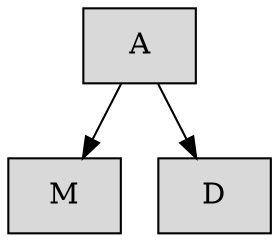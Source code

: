 digraph Waffle_Model {
  "A" [shape="box", fillcolor="gray85", style="filled"];
    "A" -> "M";
    "A" -> "D";
  "M" [shape="box", fillcolor="gray85", style="filled"];
  "D" [shape="box", fillcolor="gray85", style="filled"];
}
